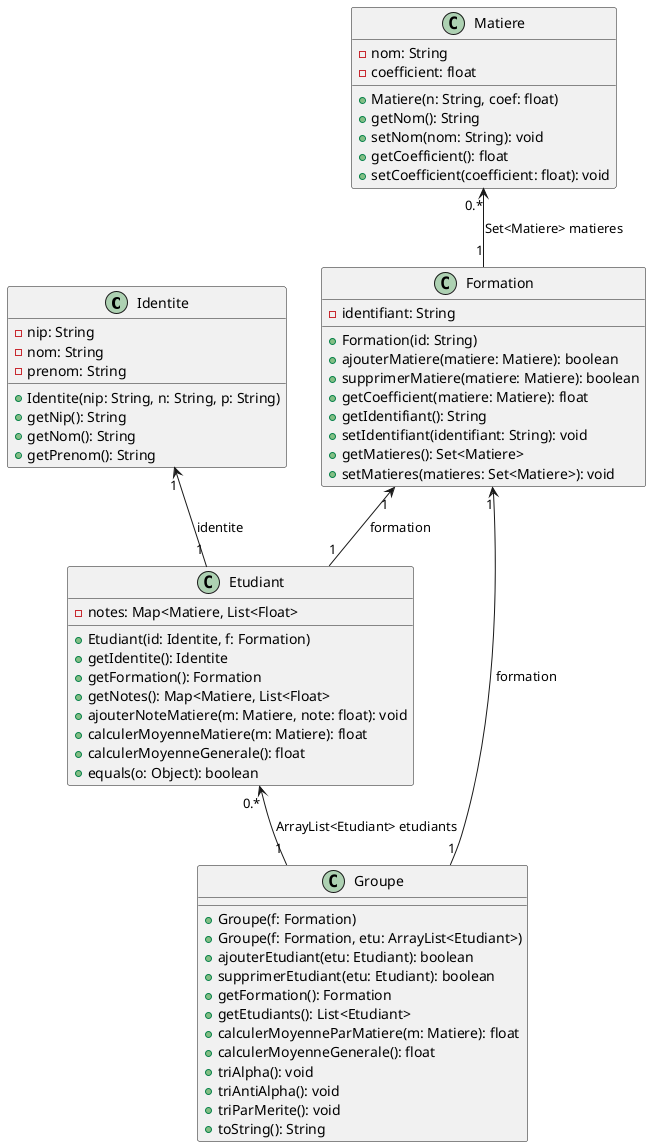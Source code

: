 @startuml
class Identite {
    - nip: String
    - nom: String
    - prenom: String
    + Identite(nip: String, n: String, p: String)
    + getNip(): String
    + getNom(): String
    + getPrenom(): String
}

class Etudiant{
    - notes: Map<Matiere, List<Float>
    + Etudiant(id: Identite, f: Formation)
    + getIdentite(): Identite
    + getFormation(): Formation
    + getNotes(): Map<Matiere, List<Float>
    + ajouterNoteMatiere(m: Matiere, note: float): void
    + calculerMoyenneMatiere(m: Matiere): float
    + calculerMoyenneGenerale(): float
    + equals(o: Object): boolean
}

class Formation {
  - identifiant: String
  + Formation(id: String)
  + ajouterMatiere(matiere: Matiere): boolean
  + supprimerMatiere(matiere: Matiere): boolean
  + getCoefficient(matiere: Matiere): float
  + getIdentifiant(): String
  + setIdentifiant(identifiant: String): void
  + getMatieres(): Set<Matiere>
  + setMatieres(matieres: Set<Matiere>): void
}

class Matiere {
    - nom: String
    - coefficient: float
    + Matiere(n: String, coef: float)
    + getNom(): String
    + setNom(nom: String): void
    + getCoefficient(): float
    + setCoefficient(coefficient: float): void
}

class Groupe {
  + Groupe(f: Formation)
  + Groupe(f: Formation, etu: ArrayList<Etudiant>)
  + ajouterEtudiant(etu: Etudiant): boolean
  + supprimerEtudiant(etu: Etudiant): boolean
  + getFormation(): Formation
  + getEtudiants(): List<Etudiant>
  + calculerMoyenneParMatiere(m: Matiere): float
  + calculerMoyenneGenerale(): float
  + triAlpha(): void
  + triAntiAlpha(): void
  + triParMerite(): void
  + toString(): String
}


Identite"1" <-- "1"Etudiant : identite
Formation"1" <-- "1"Etudiant : formation
Matiere"0.*" <--"1" Formation : Set<Matiere> matieres
Etudiant"0.*" <-- "1" Groupe : ArrayList<Etudiant> etudiants
Formation"1" <-- "1" Groupe : formation
@enduml